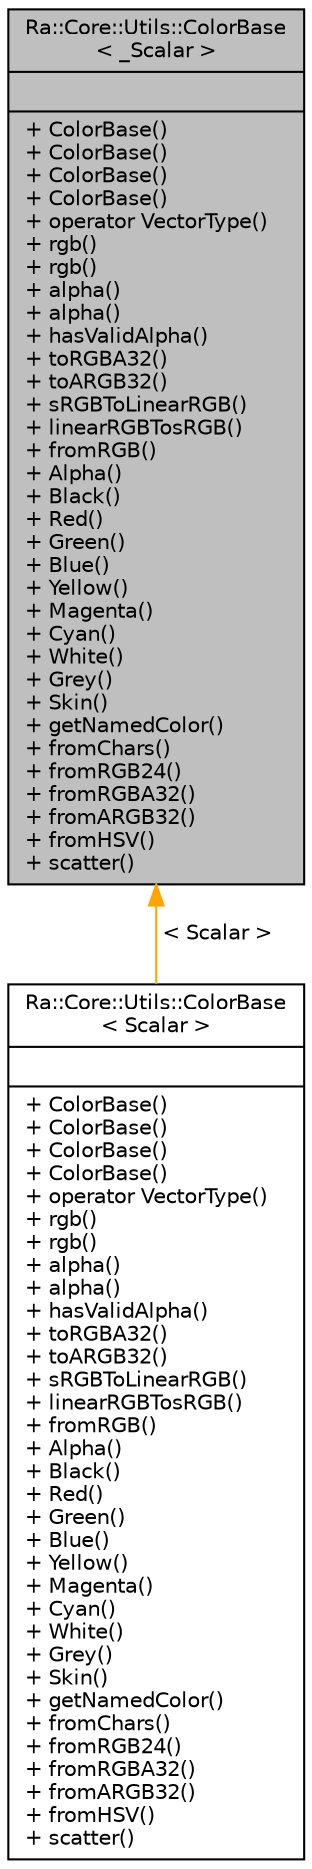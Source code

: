 digraph "Ra::Core::Utils::ColorBase&lt; _Scalar &gt;"
{
 // INTERACTIVE_SVG=YES
 // LATEX_PDF_SIZE
  edge [fontname="Helvetica",fontsize="10",labelfontname="Helvetica",labelfontsize="10"];
  node [fontname="Helvetica",fontsize="10",shape=record];
  Node1 [label="{Ra::Core::Utils::ColorBase\l\< _Scalar \>\n||+ ColorBase()\l+ ColorBase()\l+ ColorBase()\l+ ColorBase()\l+ operator VectorType()\l+ rgb()\l+ rgb()\l+ alpha()\l+ alpha()\l+ hasValidAlpha()\l+ toRGBA32()\l+ toARGB32()\l+ sRGBToLinearRGB()\l+ linearRGBTosRGB()\l+ fromRGB()\l+ Alpha()\l+ Black()\l+ Red()\l+ Green()\l+ Blue()\l+ Yellow()\l+ Magenta()\l+ Cyan()\l+ White()\l+ Grey()\l+ Skin()\l+ getNamedColor()\l+ fromChars()\l+ fromRGB24()\l+ fromRGBA32()\l+ fromARGB32()\l+ fromHSV()\l+ scatter()\l}",height=0.2,width=0.4,color="black", fillcolor="grey75", style="filled", fontcolor="black",tooltip=" "];
  Node1 -> Node2 [dir="back",color="orange",fontsize="10",style="solid",label=" \< Scalar \>" ,fontname="Helvetica"];
  Node2 [label="{Ra::Core::Utils::ColorBase\l\< Scalar \>\n||+ ColorBase()\l+ ColorBase()\l+ ColorBase()\l+ ColorBase()\l+ operator VectorType()\l+ rgb()\l+ rgb()\l+ alpha()\l+ alpha()\l+ hasValidAlpha()\l+ toRGBA32()\l+ toARGB32()\l+ sRGBToLinearRGB()\l+ linearRGBTosRGB()\l+ fromRGB()\l+ Alpha()\l+ Black()\l+ Red()\l+ Green()\l+ Blue()\l+ Yellow()\l+ Magenta()\l+ Cyan()\l+ White()\l+ Grey()\l+ Skin()\l+ getNamedColor()\l+ fromChars()\l+ fromRGB24()\l+ fromRGBA32()\l+ fromARGB32()\l+ fromHSV()\l+ scatter()\l}",height=0.2,width=0.4,color="black", fillcolor="white", style="filled",URL="$classRa_1_1Core_1_1Utils_1_1ColorBase.html",tooltip=" "];
}
